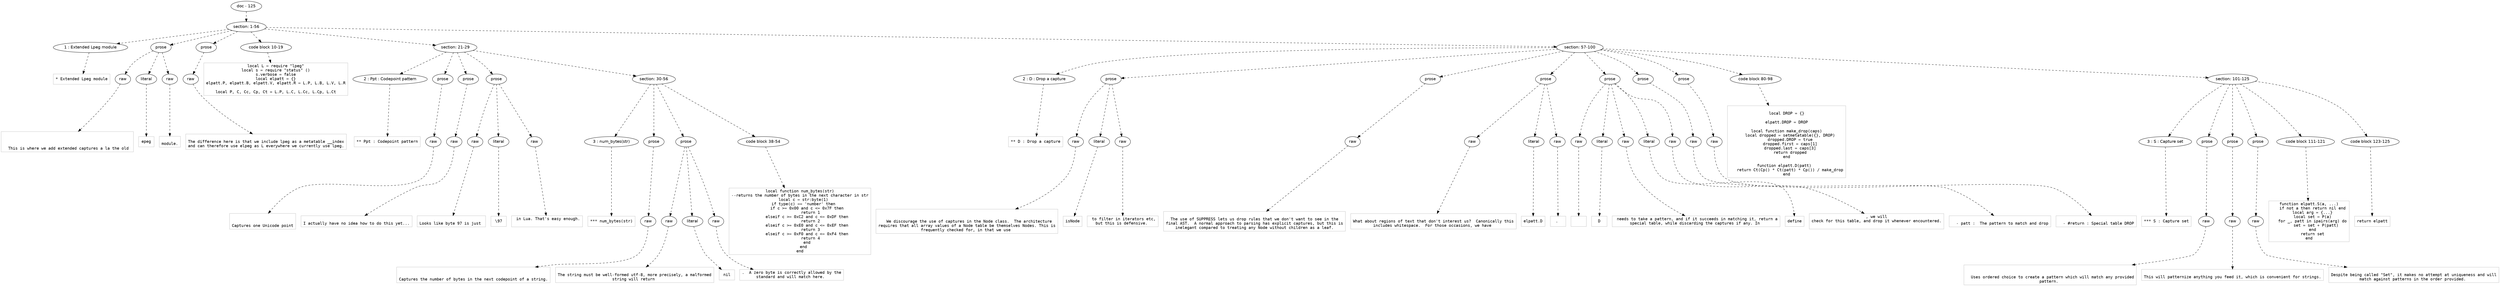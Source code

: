 digraph hierarchy {

node [fontname=Helvetica]
edge [style=dashed]

doc_0 [label="doc - 125"]


doc_0 -> { section_1}
{rank=same; section_1}

section_1 [label="section: 1-56"]


section_1 -> { header_2 prose_3 prose_4 codeblock_5 section_6 section_7}
{rank=same; header_2 prose_3 prose_4 codeblock_5 section_6 section_7}

header_2 [label="1 : Extended Lpeg module"]

prose_3 [label="prose"]

prose_4 [label="prose"]

codeblock_5 [label="code block 10-19"]

section_6 [label="section: 21-29"]

section_7 [label="section: 57-100"]


header_2 -> leaf_8
leaf_8  [color=Gray,shape=rectangle,fontname=Inconsolata,label="* Extended Lpeg module"]
prose_3 -> { raw_9 literal_10 raw_11}
{rank=same; raw_9 literal_10 raw_11}

raw_9 [label="raw"]

literal_10 [label="literal"]

raw_11 [label="raw"]


raw_9 -> leaf_12
leaf_12  [color=Gray,shape=rectangle,fontname=Inconsolata,label="


  This is where we add extended captures a la the old "]
literal_10 -> leaf_13
leaf_13  [color=Gray,shape=rectangle,fontname=Inconsolata,label="epeg"]
raw_11 -> leaf_14
leaf_14  [color=Gray,shape=rectangle,fontname=Inconsolata,label=" 
module.
"]
prose_4 -> { raw_15}
{rank=same; raw_15}

raw_15 [label="raw"]


raw_15 -> leaf_16
leaf_16  [color=Gray,shape=rectangle,fontname=Inconsolata,label="
The difference here is that we include lpeg as a metatable __index
and can therefore use elpeg as L everywhere we currently use lpeg.
"]
codeblock_5 -> leaf_17
leaf_17  [color=Gray,shape=rectangle,fontname=Inconsolata,label="local L = require \"lpeg\"
local s = require \"status\" ()
s.verbose = false
local elpatt = {}
elpatt.P, elpatt.B, elpatt.V, elpatt.R = L.P, L.B, L.V, L.R

local P, C, Cc, Cp, Ct = L.P, L.C, L.Cc, L.Cp, L.Ct
"]
section_6 -> { header_18 prose_19 prose_20 prose_21 section_22}
{rank=same; header_18 prose_19 prose_20 prose_21 section_22}

header_18 [label="2 : Ppt : Codepoint pattern"]

prose_19 [label="prose"]

prose_20 [label="prose"]

prose_21 [label="prose"]

section_22 [label="section: 30-56"]


header_18 -> leaf_23
leaf_23  [color=Gray,shape=rectangle,fontname=Inconsolata,label="** Ppt : Codepoint pattern"]
prose_19 -> { raw_24}
{rank=same; raw_24}

raw_24 [label="raw"]


raw_24 -> leaf_25
leaf_25  [color=Gray,shape=rectangle,fontname=Inconsolata,label="

Captures one Unicode point
"]
prose_20 -> { raw_26}
{rank=same; raw_26}

raw_26 [label="raw"]


raw_26 -> leaf_27
leaf_27  [color=Gray,shape=rectangle,fontname=Inconsolata,label="
I actually have no idea how to do this yet...
"]
prose_21 -> { raw_28 literal_29 raw_30}
{rank=same; raw_28 literal_29 raw_30}

raw_28 [label="raw"]

literal_29 [label="literal"]

raw_30 [label="raw"]


raw_28 -> leaf_31
leaf_31  [color=Gray,shape=rectangle,fontname=Inconsolata,label="
Looks like byte 97 is just "]
literal_29 -> leaf_32
leaf_32  [color=Gray,shape=rectangle,fontname=Inconsolata,label="\\97"]
raw_30 -> leaf_33
leaf_33  [color=Gray,shape=rectangle,fontname=Inconsolata,label=" in Lua. That's easy enough.

"]
section_22 -> { header_34 prose_35 prose_36 codeblock_37}
{rank=same; header_34 prose_35 prose_36 codeblock_37}

header_34 [label="3 : num_bytes(str)"]

prose_35 [label="prose"]

prose_36 [label="prose"]

codeblock_37 [label="code block 38-54"]


header_34 -> leaf_38
leaf_38  [color=Gray,shape=rectangle,fontname=Inconsolata,label="*** num_bytes(str)"]
prose_35 -> { raw_39}
{rank=same; raw_39}

raw_39 [label="raw"]


raw_39 -> leaf_40
leaf_40  [color=Gray,shape=rectangle,fontname=Inconsolata,label="

Captures the number of bytes in the next codepoint of a string.
"]
prose_36 -> { raw_41 literal_42 raw_43}
{rank=same; raw_41 literal_42 raw_43}

raw_41 [label="raw"]

literal_42 [label="literal"]

raw_43 [label="raw"]


raw_41 -> leaf_44
leaf_44  [color=Gray,shape=rectangle,fontname=Inconsolata,label="
The string must be well-formed utf-8, more precisely, a malformed
string will return "]
literal_42 -> leaf_45
leaf_45  [color=Gray,shape=rectangle,fontname=Inconsolata,label="nil"]
raw_43 -> leaf_46
leaf_46  [color=Gray,shape=rectangle,fontname=Inconsolata,label=".  A zero byte is correctly allowed by the
standard and will match here. 
"]
codeblock_37 -> leaf_47
leaf_47  [color=Gray,shape=rectangle,fontname=Inconsolata,label="local function num_bytes(str)
--returns the number of bytes in the next character in str
   local c = str:byte(1)
   if type(c) == 'number' then
      if c >= 0x00 and c <= 0x7F then
         return 1
      elseif c >= 0xC2 and c <= 0xDF then
         return 2
      elseif c >= 0xE0 and c <= 0xEF then
         return 3
      elseif c >= 0xF0 and c <= 0xF4 then
         return 4
      end
   end
end"]
section_7 -> { header_48 prose_49 prose_50 prose_51 prose_52 prose_53 prose_54 codeblock_55 section_56}
{rank=same; header_48 prose_49 prose_50 prose_51 prose_52 prose_53 prose_54 codeblock_55 section_56}

header_48 [label="2 : D : Drop a capture"]

prose_49 [label="prose"]

prose_50 [label="prose"]

prose_51 [label="prose"]

prose_52 [label="prose"]

prose_53 [label="prose"]

prose_54 [label="prose"]

codeblock_55 [label="code block 80-98"]

section_56 [label="section: 101-125"]


header_48 -> leaf_57
leaf_57  [color=Gray,shape=rectangle,fontname=Inconsolata,label="** D : Drop a capture"]
prose_49 -> { raw_58 literal_59 raw_60}
{rank=same; raw_58 literal_59 raw_60}

raw_58 [label="raw"]

literal_59 [label="literal"]

raw_60 [label="raw"]


raw_58 -> leaf_61
leaf_61  [color=Gray,shape=rectangle,fontname=Inconsolata,label="

  We discourage the use of captures in the Node class.  The architecture
requires that all array values of a Node table be themselves Nodes. This is
frequently checked for, in that we use "]
literal_59 -> leaf_62
leaf_62  [color=Gray,shape=rectangle,fontname=Inconsolata,label="isNode"]
raw_60 -> leaf_63
leaf_63  [color=Gray,shape=rectangle,fontname=Inconsolata,label=" to filter in iterators etc,
but this is defensive. 
"]
prose_50 -> { raw_64}
{rank=same; raw_64}

raw_64 [label="raw"]


raw_64 -> leaf_65
leaf_65  [color=Gray,shape=rectangle,fontname=Inconsolata,label="
The use of SUPPRESS lets us drop rules that we don't want to see in the
final AST.  A normal approach to parsing has explicit captures, but this is
inelegant compared to treating any Node without children as a leaf.
"]
prose_51 -> { raw_66 literal_67 raw_68}
{rank=same; raw_66 literal_67 raw_68}

raw_66 [label="raw"]

literal_67 [label="literal"]

raw_68 [label="raw"]


raw_66 -> leaf_69
leaf_69  [color=Gray,shape=rectangle,fontname=Inconsolata,label="
What about regions of text that don't interest us?  Canonically this
includes whitespace.  For those occasions, we have "]
literal_67 -> leaf_70
leaf_70  [color=Gray,shape=rectangle,fontname=Inconsolata,label="elpatt.D"]
raw_68 -> leaf_71
leaf_71  [color=Gray,shape=rectangle,fontname=Inconsolata,label=". 
"]
prose_52 -> { raw_72 literal_73 raw_74 literal_75 raw_76}
{rank=same; raw_72 literal_73 raw_74 literal_75 raw_76}

raw_72 [label="raw"]

literal_73 [label="literal"]

raw_74 [label="raw"]

literal_75 [label="literal"]

raw_76 [label="raw"]


raw_72 -> leaf_77
leaf_77  [color=Gray,shape=rectangle,fontname=Inconsolata,label=""]
literal_73 -> leaf_78
leaf_78  [color=Gray,shape=rectangle,fontname=Inconsolata,label="D"]
raw_74 -> leaf_79
leaf_79  [color=Gray,shape=rectangle,fontname=Inconsolata,label=" needs to take a pattern, and if it succeeds in matching it, return a
special table, while discarding the captures if any. In "]
literal_75 -> leaf_80
leaf_80  [color=Gray,shape=rectangle,fontname=Inconsolata,label="define"]
raw_76 -> leaf_81
leaf_81  [color=Gray,shape=rectangle,fontname=Inconsolata,label=", we will
check for this table, and drop it whenever encountered.

"]
prose_53 -> { raw_82}
{rank=same; raw_82}

raw_82 [label="raw"]


raw_82 -> leaf_83
leaf_83  [color=Gray,shape=rectangle,fontname=Inconsolata,label="
  - patt :  The pattern to match and drop
"]
prose_54 -> { raw_84}
{rank=same; raw_84}

raw_84 [label="raw"]


raw_84 -> leaf_85
leaf_85  [color=Gray,shape=rectangle,fontname=Inconsolata,label="
  - #return : Special table DROP
"]
codeblock_55 -> leaf_86
leaf_86  [color=Gray,shape=rectangle,fontname=Inconsolata,label="
local DROP = {}

elpatt.DROP = DROP

local function make_drop(caps)
   local dropped = setmetatable({}, DROP)
   dropped.DROP = true
   dropped.first = caps[1]
   dropped.last = caps[3]
   return dropped
end

function elpatt.D(patt)  
   return Ct(Cp() * Ct(patt) * Cp()) / make_drop
end
"]
section_56 -> { header_87 prose_88 prose_89 prose_90 codeblock_91 codeblock_92}
{rank=same; header_87 prose_88 prose_89 prose_90 codeblock_91 codeblock_92}

header_87 [label="3 : S : Capture set"]

prose_88 [label="prose"]

prose_89 [label="prose"]

prose_90 [label="prose"]

codeblock_91 [label="code block 111-121"]

codeblock_92 [label="code block 123-125"]


header_87 -> leaf_93
leaf_93  [color=Gray,shape=rectangle,fontname=Inconsolata,label="*** S : Capture set"]
prose_88 -> { raw_94}
{rank=same; raw_94}

raw_94 [label="raw"]


raw_94 -> leaf_95
leaf_95  [color=Gray,shape=rectangle,fontname=Inconsolata,label="

  Uses ordered choice to create a pattern which will match any provided
pattern. 
"]
prose_89 -> { raw_96}
{rank=same; raw_96}

raw_96 [label="raw"]


raw_96 -> leaf_97
leaf_97  [color=Gray,shape=rectangle,fontname=Inconsolata,label="
This will patternize anything you feed it, which is convenient for strings.
"]
prose_90 -> { raw_98}
{rank=same; raw_98}

raw_98 [label="raw"]


raw_98 -> leaf_99
leaf_99  [color=Gray,shape=rectangle,fontname=Inconsolata,label="
Despite being called \"Set\", it makes no attempt at uniqueness and will
match against patterns in the order provided. 
"]
codeblock_91 -> leaf_100
leaf_100  [color=Gray,shape=rectangle,fontname=Inconsolata,label="function elpatt.S(a, ...)
   if not a then return nil end
   local arg = {...}
   local set = P(a)
   for _, patt in ipairs(arg) do
      set = set + P(patt)
   end
   return set
end"]
codeblock_92 -> leaf_101
leaf_101  [color=Gray,shape=rectangle,fontname=Inconsolata,label="return elpatt"]

}
